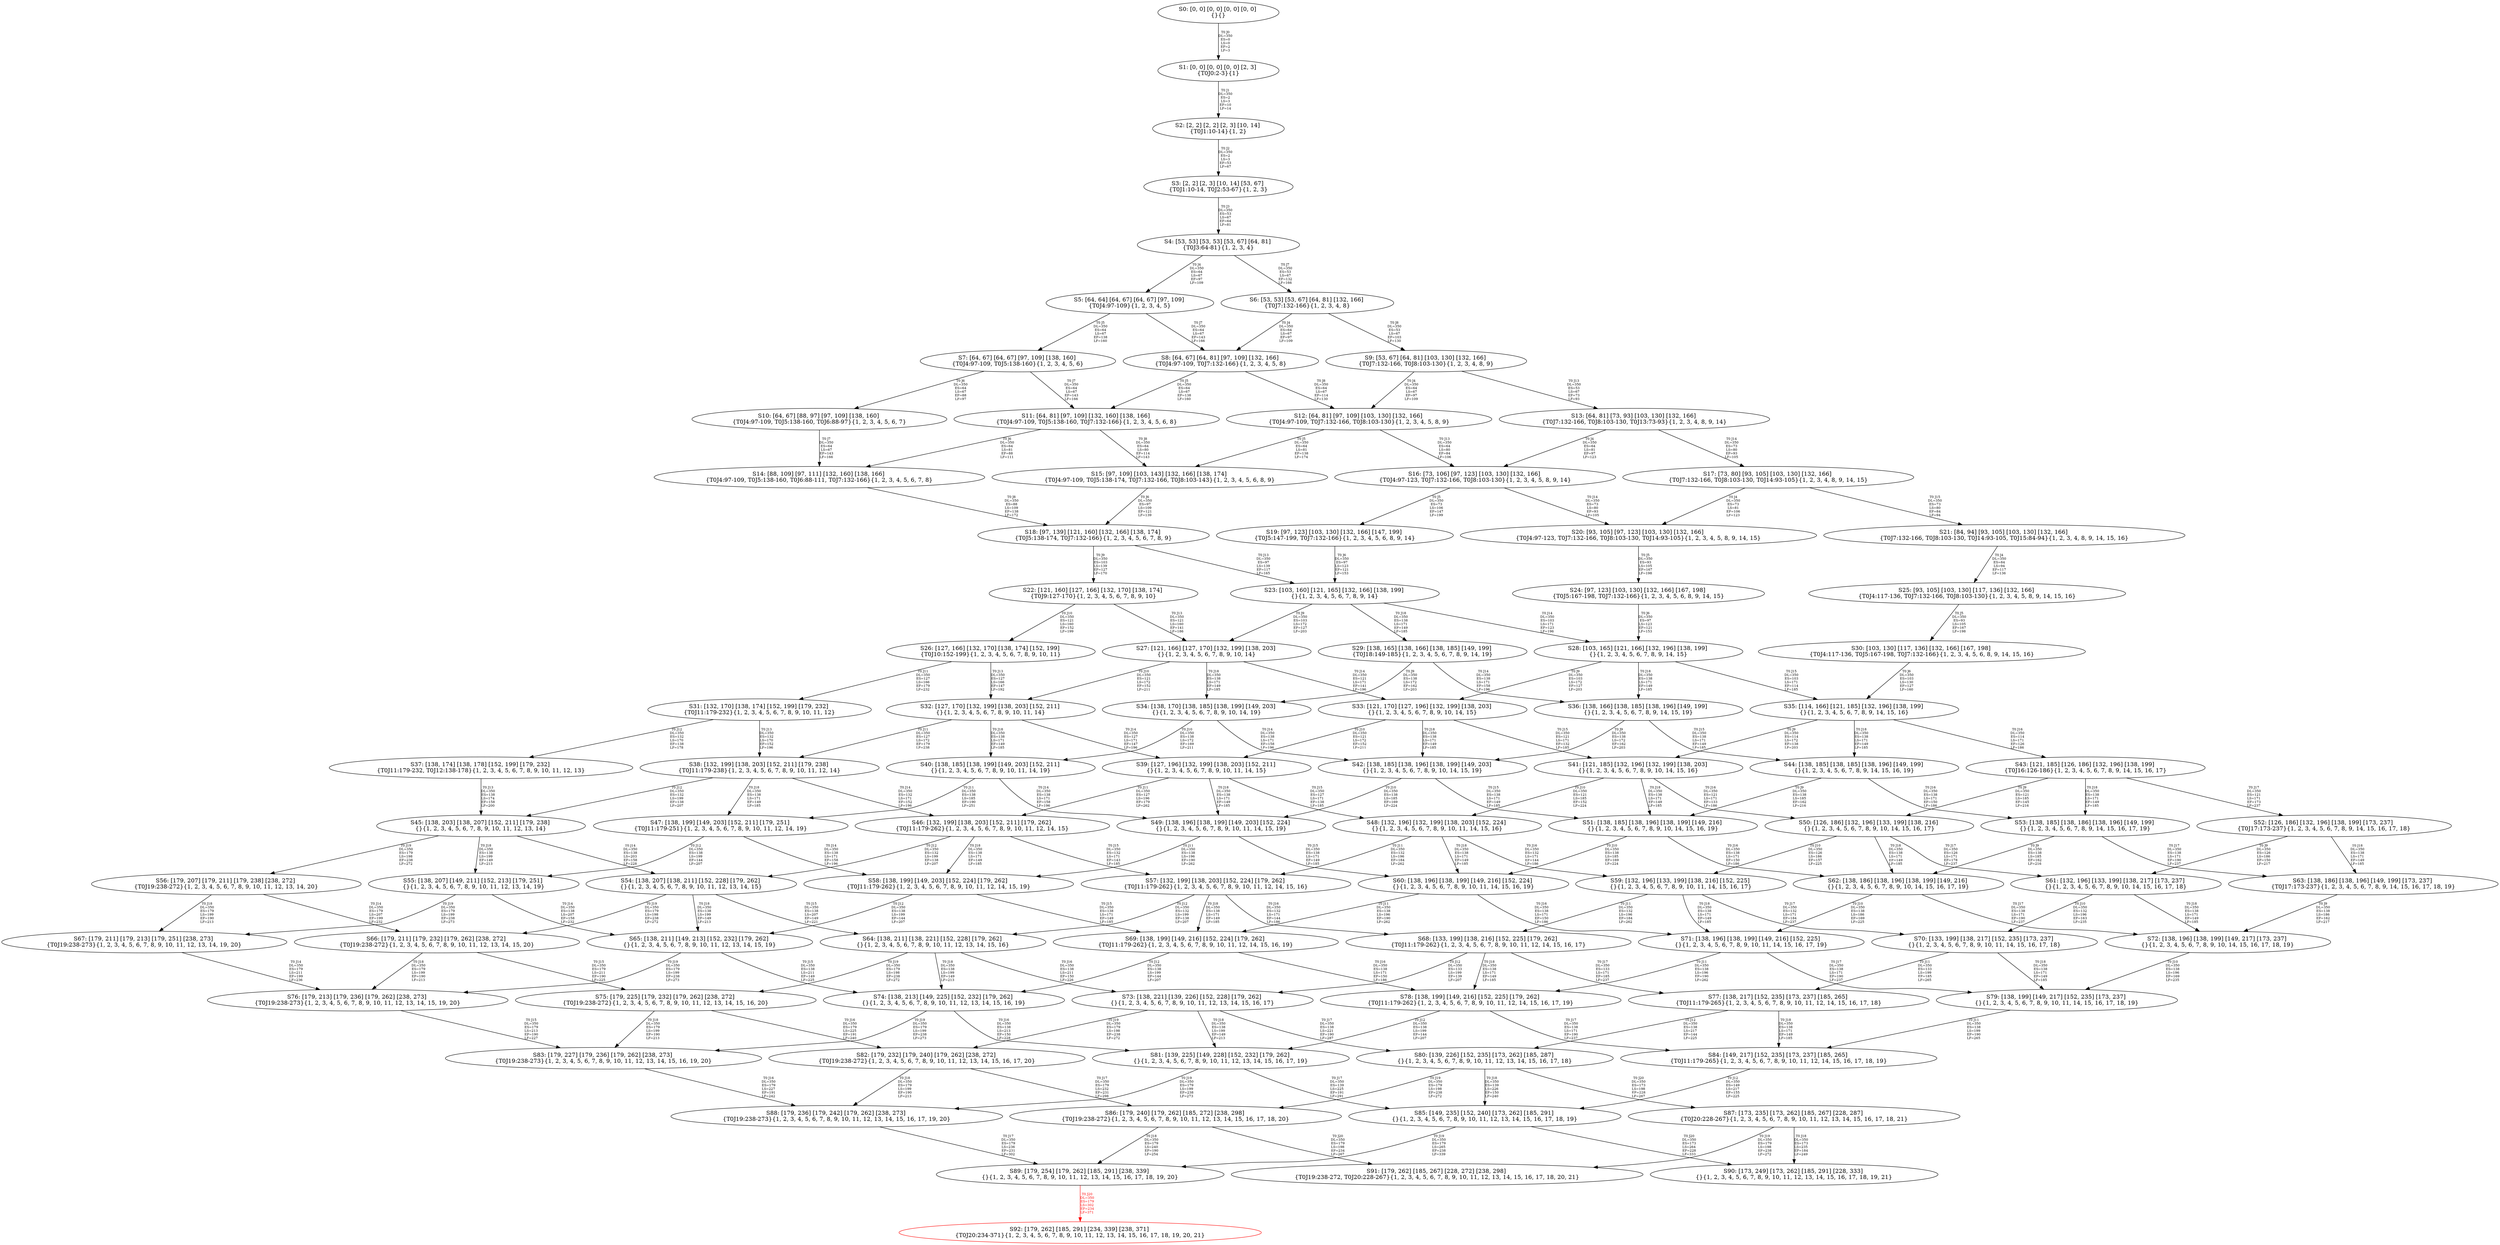 digraph {
	S0[label="S0: [0, 0] [0, 0] [0, 0] [0, 0] \n{}{}"];
	S1[label="S1: [0, 0] [0, 0] [0, 0] [2, 3] \n{T0J0:2-3}{1}"];
	S2[label="S2: [2, 2] [2, 2] [2, 3] [10, 14] \n{T0J1:10-14}{1, 2}"];
	S3[label="S3: [2, 2] [2, 3] [10, 14] [53, 67] \n{T0J1:10-14, T0J2:53-67}{1, 2, 3}"];
	S4[label="S4: [53, 53] [53, 53] [53, 67] [64, 81] \n{T0J3:64-81}{1, 2, 3, 4}"];
	S5[label="S5: [64, 64] [64, 67] [64, 67] [97, 109] \n{T0J4:97-109}{1, 2, 3, 4, 5}"];
	S6[label="S6: [53, 53] [53, 67] [64, 81] [132, 166] \n{T0J7:132-166}{1, 2, 3, 4, 8}"];
	S7[label="S7: [64, 67] [64, 67] [97, 109] [138, 160] \n{T0J4:97-109, T0J5:138-160}{1, 2, 3, 4, 5, 6}"];
	S8[label="S8: [64, 67] [64, 81] [97, 109] [132, 166] \n{T0J4:97-109, T0J7:132-166}{1, 2, 3, 4, 5, 8}"];
	S9[label="S9: [53, 67] [64, 81] [103, 130] [132, 166] \n{T0J7:132-166, T0J8:103-130}{1, 2, 3, 4, 8, 9}"];
	S10[label="S10: [64, 67] [88, 97] [97, 109] [138, 160] \n{T0J4:97-109, T0J5:138-160, T0J6:88-97}{1, 2, 3, 4, 5, 6, 7}"];
	S11[label="S11: [64, 81] [97, 109] [132, 160] [138, 166] \n{T0J4:97-109, T0J5:138-160, T0J7:132-166}{1, 2, 3, 4, 5, 6, 8}"];
	S12[label="S12: [64, 81] [97, 109] [103, 130] [132, 166] \n{T0J4:97-109, T0J7:132-166, T0J8:103-130}{1, 2, 3, 4, 5, 8, 9}"];
	S13[label="S13: [64, 81] [73, 93] [103, 130] [132, 166] \n{T0J7:132-166, T0J8:103-130, T0J13:73-93}{1, 2, 3, 4, 8, 9, 14}"];
	S14[label="S14: [88, 109] [97, 111] [132, 160] [138, 166] \n{T0J4:97-109, T0J5:138-160, T0J6:88-111, T0J7:132-166}{1, 2, 3, 4, 5, 6, 7, 8}"];
	S15[label="S15: [97, 109] [103, 143] [132, 166] [138, 174] \n{T0J4:97-109, T0J5:138-174, T0J7:132-166, T0J8:103-143}{1, 2, 3, 4, 5, 6, 8, 9}"];
	S16[label="S16: [73, 106] [97, 123] [103, 130] [132, 166] \n{T0J4:97-123, T0J7:132-166, T0J8:103-130}{1, 2, 3, 4, 5, 8, 9, 14}"];
	S17[label="S17: [73, 80] [93, 105] [103, 130] [132, 166] \n{T0J7:132-166, T0J8:103-130, T0J14:93-105}{1, 2, 3, 4, 8, 9, 14, 15}"];
	S18[label="S18: [97, 139] [121, 160] [132, 166] [138, 174] \n{T0J5:138-174, T0J7:132-166}{1, 2, 3, 4, 5, 6, 7, 8, 9}"];
	S19[label="S19: [97, 123] [103, 130] [132, 166] [147, 199] \n{T0J5:147-199, T0J7:132-166}{1, 2, 3, 4, 5, 6, 8, 9, 14}"];
	S20[label="S20: [93, 105] [97, 123] [103, 130] [132, 166] \n{T0J4:97-123, T0J7:132-166, T0J8:103-130, T0J14:93-105}{1, 2, 3, 4, 5, 8, 9, 14, 15}"];
	S21[label="S21: [84, 94] [93, 105] [103, 130] [132, 166] \n{T0J7:132-166, T0J8:103-130, T0J14:93-105, T0J15:84-94}{1, 2, 3, 4, 8, 9, 14, 15, 16}"];
	S22[label="S22: [121, 160] [127, 166] [132, 170] [138, 174] \n{T0J9:127-170}{1, 2, 3, 4, 5, 6, 7, 8, 9, 10}"];
	S23[label="S23: [103, 160] [121, 165] [132, 166] [138, 199] \n{}{1, 2, 3, 4, 5, 6, 7, 8, 9, 14}"];
	S24[label="S24: [97, 123] [103, 130] [132, 166] [167, 198] \n{T0J5:167-198, T0J7:132-166}{1, 2, 3, 4, 5, 6, 8, 9, 14, 15}"];
	S25[label="S25: [93, 105] [103, 130] [117, 136] [132, 166] \n{T0J4:117-136, T0J7:132-166, T0J8:103-130}{1, 2, 3, 4, 5, 8, 9, 14, 15, 16}"];
	S26[label="S26: [127, 166] [132, 170] [138, 174] [152, 199] \n{T0J10:152-199}{1, 2, 3, 4, 5, 6, 7, 8, 9, 10, 11}"];
	S27[label="S27: [121, 166] [127, 170] [132, 199] [138, 203] \n{}{1, 2, 3, 4, 5, 6, 7, 8, 9, 10, 14}"];
	S28[label="S28: [103, 165] [121, 166] [132, 196] [138, 199] \n{}{1, 2, 3, 4, 5, 6, 7, 8, 9, 14, 15}"];
	S29[label="S29: [138, 165] [138, 166] [138, 185] [149, 199] \n{T0J18:149-185}{1, 2, 3, 4, 5, 6, 7, 8, 9, 14, 19}"];
	S30[label="S30: [103, 130] [117, 136] [132, 166] [167, 198] \n{T0J4:117-136, T0J5:167-198, T0J7:132-166}{1, 2, 3, 4, 5, 6, 8, 9, 14, 15, 16}"];
	S31[label="S31: [132, 170] [138, 174] [152, 199] [179, 232] \n{T0J11:179-232}{1, 2, 3, 4, 5, 6, 7, 8, 9, 10, 11, 12}"];
	S32[label="S32: [127, 170] [132, 199] [138, 203] [152, 211] \n{}{1, 2, 3, 4, 5, 6, 7, 8, 9, 10, 11, 14}"];
	S33[label="S33: [121, 170] [127, 196] [132, 199] [138, 203] \n{}{1, 2, 3, 4, 5, 6, 7, 8, 9, 10, 14, 15}"];
	S34[label="S34: [138, 170] [138, 185] [138, 199] [149, 203] \n{}{1, 2, 3, 4, 5, 6, 7, 8, 9, 10, 14, 19}"];
	S35[label="S35: [114, 166] [121, 185] [132, 196] [138, 199] \n{}{1, 2, 3, 4, 5, 6, 7, 8, 9, 14, 15, 16}"];
	S36[label="S36: [138, 166] [138, 185] [138, 196] [149, 199] \n{}{1, 2, 3, 4, 5, 6, 7, 8, 9, 14, 15, 19}"];
	S37[label="S37: [138, 174] [138, 178] [152, 199] [179, 232] \n{T0J11:179-232, T0J12:138-178}{1, 2, 3, 4, 5, 6, 7, 8, 9, 10, 11, 12, 13}"];
	S38[label="S38: [132, 199] [138, 203] [152, 211] [179, 238] \n{T0J11:179-238}{1, 2, 3, 4, 5, 6, 7, 8, 9, 10, 11, 12, 14}"];
	S39[label="S39: [127, 196] [132, 199] [138, 203] [152, 211] \n{}{1, 2, 3, 4, 5, 6, 7, 8, 9, 10, 11, 14, 15}"];
	S40[label="S40: [138, 185] [138, 199] [149, 203] [152, 211] \n{}{1, 2, 3, 4, 5, 6, 7, 8, 9, 10, 11, 14, 19}"];
	S41[label="S41: [121, 185] [132, 196] [132, 199] [138, 203] \n{}{1, 2, 3, 4, 5, 6, 7, 8, 9, 10, 14, 15, 16}"];
	S42[label="S42: [138, 185] [138, 196] [138, 199] [149, 203] \n{}{1, 2, 3, 4, 5, 6, 7, 8, 9, 10, 14, 15, 19}"];
	S43[label="S43: [121, 185] [126, 186] [132, 196] [138, 199] \n{T0J16:126-186}{1, 2, 3, 4, 5, 6, 7, 8, 9, 14, 15, 16, 17}"];
	S44[label="S44: [138, 185] [138, 185] [138, 196] [149, 199] \n{}{1, 2, 3, 4, 5, 6, 7, 8, 9, 14, 15, 16, 19}"];
	S45[label="S45: [138, 203] [138, 207] [152, 211] [179, 238] \n{}{1, 2, 3, 4, 5, 6, 7, 8, 9, 10, 11, 12, 13, 14}"];
	S46[label="S46: [132, 199] [138, 203] [152, 211] [179, 262] \n{T0J11:179-262}{1, 2, 3, 4, 5, 6, 7, 8, 9, 10, 11, 12, 14, 15}"];
	S47[label="S47: [138, 199] [149, 203] [152, 211] [179, 251] \n{T0J11:179-251}{1, 2, 3, 4, 5, 6, 7, 8, 9, 10, 11, 12, 14, 19}"];
	S48[label="S48: [132, 196] [132, 199] [138, 203] [152, 224] \n{}{1, 2, 3, 4, 5, 6, 7, 8, 9, 10, 11, 14, 15, 16}"];
	S49[label="S49: [138, 196] [138, 199] [149, 203] [152, 224] \n{}{1, 2, 3, 4, 5, 6, 7, 8, 9, 10, 11, 14, 15, 19}"];
	S50[label="S50: [126, 186] [132, 196] [133, 199] [138, 216] \n{}{1, 2, 3, 4, 5, 6, 7, 8, 9, 10, 14, 15, 16, 17}"];
	S51[label="S51: [138, 185] [138, 196] [138, 199] [149, 216] \n{}{1, 2, 3, 4, 5, 6, 7, 8, 9, 10, 14, 15, 16, 19}"];
	S52[label="S52: [126, 186] [132, 196] [138, 199] [173, 237] \n{T0J17:173-237}{1, 2, 3, 4, 5, 6, 7, 8, 9, 14, 15, 16, 17, 18}"];
	S53[label="S53: [138, 185] [138, 186] [138, 196] [149, 199] \n{}{1, 2, 3, 4, 5, 6, 7, 8, 9, 14, 15, 16, 17, 19}"];
	S54[label="S54: [138, 207] [138, 211] [152, 228] [179, 262] \n{}{1, 2, 3, 4, 5, 6, 7, 8, 9, 10, 11, 12, 13, 14, 15}"];
	S55[label="S55: [138, 207] [149, 211] [152, 213] [179, 251] \n{}{1, 2, 3, 4, 5, 6, 7, 8, 9, 10, 11, 12, 13, 14, 19}"];
	S56[label="S56: [179, 207] [179, 211] [179, 238] [238, 272] \n{T0J19:238-272}{1, 2, 3, 4, 5, 6, 7, 8, 9, 10, 11, 12, 13, 14, 20}"];
	S57[label="S57: [132, 199] [138, 203] [152, 224] [179, 262] \n{T0J11:179-262}{1, 2, 3, 4, 5, 6, 7, 8, 9, 10, 11, 12, 14, 15, 16}"];
	S58[label="S58: [138, 199] [149, 203] [152, 224] [179, 262] \n{T0J11:179-262}{1, 2, 3, 4, 5, 6, 7, 8, 9, 10, 11, 12, 14, 15, 19}"];
	S59[label="S59: [132, 196] [133, 199] [138, 216] [152, 225] \n{}{1, 2, 3, 4, 5, 6, 7, 8, 9, 10, 11, 14, 15, 16, 17}"];
	S60[label="S60: [138, 196] [138, 199] [149, 216] [152, 224] \n{}{1, 2, 3, 4, 5, 6, 7, 8, 9, 10, 11, 14, 15, 16, 19}"];
	S61[label="S61: [132, 196] [133, 199] [138, 217] [173, 237] \n{}{1, 2, 3, 4, 5, 6, 7, 8, 9, 10, 14, 15, 16, 17, 18}"];
	S62[label="S62: [138, 186] [138, 196] [138, 199] [149, 216] \n{}{1, 2, 3, 4, 5, 6, 7, 8, 9, 10, 14, 15, 16, 17, 19}"];
	S63[label="S63: [138, 186] [138, 196] [149, 199] [173, 237] \n{T0J17:173-237}{1, 2, 3, 4, 5, 6, 7, 8, 9, 14, 15, 16, 17, 18, 19}"];
	S64[label="S64: [138, 211] [138, 221] [152, 228] [179, 262] \n{}{1, 2, 3, 4, 5, 6, 7, 8, 9, 10, 11, 12, 13, 14, 15, 16}"];
	S65[label="S65: [138, 211] [149, 213] [152, 232] [179, 262] \n{}{1, 2, 3, 4, 5, 6, 7, 8, 9, 10, 11, 12, 13, 14, 15, 19}"];
	S66[label="S66: [179, 211] [179, 232] [179, 262] [238, 272] \n{T0J19:238-272}{1, 2, 3, 4, 5, 6, 7, 8, 9, 10, 11, 12, 13, 14, 15, 20}"];
	S67[label="S67: [179, 211] [179, 213] [179, 251] [238, 273] \n{T0J19:238-273}{1, 2, 3, 4, 5, 6, 7, 8, 9, 10, 11, 12, 13, 14, 19, 20}"];
	S68[label="S68: [133, 199] [138, 216] [152, 225] [179, 262] \n{T0J11:179-262}{1, 2, 3, 4, 5, 6, 7, 8, 9, 10, 11, 12, 14, 15, 16, 17}"];
	S69[label="S69: [138, 199] [149, 216] [152, 224] [179, 262] \n{T0J11:179-262}{1, 2, 3, 4, 5, 6, 7, 8, 9, 10, 11, 12, 14, 15, 16, 19}"];
	S70[label="S70: [133, 199] [138, 217] [152, 235] [173, 237] \n{}{1, 2, 3, 4, 5, 6, 7, 8, 9, 10, 11, 14, 15, 16, 17, 18}"];
	S71[label="S71: [138, 196] [138, 199] [149, 216] [152, 225] \n{}{1, 2, 3, 4, 5, 6, 7, 8, 9, 10, 11, 14, 15, 16, 17, 19}"];
	S72[label="S72: [138, 196] [138, 199] [149, 217] [173, 237] \n{}{1, 2, 3, 4, 5, 6, 7, 8, 9, 10, 14, 15, 16, 17, 18, 19}"];
	S73[label="S73: [138, 221] [139, 226] [152, 228] [179, 262] \n{}{1, 2, 3, 4, 5, 6, 7, 8, 9, 10, 11, 12, 13, 14, 15, 16, 17}"];
	S74[label="S74: [138, 213] [149, 225] [152, 232] [179, 262] \n{}{1, 2, 3, 4, 5, 6, 7, 8, 9, 10, 11, 12, 13, 14, 15, 16, 19}"];
	S75[label="S75: [179, 225] [179, 232] [179, 262] [238, 272] \n{T0J19:238-272}{1, 2, 3, 4, 5, 6, 7, 8, 9, 10, 11, 12, 13, 14, 15, 16, 20}"];
	S76[label="S76: [179, 213] [179, 236] [179, 262] [238, 273] \n{T0J19:238-273}{1, 2, 3, 4, 5, 6, 7, 8, 9, 10, 11, 12, 13, 14, 15, 19, 20}"];
	S77[label="S77: [138, 217] [152, 235] [173, 237] [185, 265] \n{T0J11:179-265}{1, 2, 3, 4, 5, 6, 7, 8, 9, 10, 11, 12, 14, 15, 16, 17, 18}"];
	S78[label="S78: [138, 199] [149, 216] [152, 225] [179, 262] \n{T0J11:179-262}{1, 2, 3, 4, 5, 6, 7, 8, 9, 10, 11, 12, 14, 15, 16, 17, 19}"];
	S79[label="S79: [138, 199] [149, 217] [152, 235] [173, 237] \n{}{1, 2, 3, 4, 5, 6, 7, 8, 9, 10, 11, 14, 15, 16, 17, 18, 19}"];
	S80[label="S80: [139, 226] [152, 235] [173, 262] [185, 287] \n{}{1, 2, 3, 4, 5, 6, 7, 8, 9, 10, 11, 12, 13, 14, 15, 16, 17, 18}"];
	S81[label="S81: [139, 225] [149, 228] [152, 232] [179, 262] \n{}{1, 2, 3, 4, 5, 6, 7, 8, 9, 10, 11, 12, 13, 14, 15, 16, 17, 19}"];
	S82[label="S82: [179, 232] [179, 240] [179, 262] [238, 272] \n{T0J19:238-272}{1, 2, 3, 4, 5, 6, 7, 8, 9, 10, 11, 12, 13, 14, 15, 16, 17, 20}"];
	S83[label="S83: [179, 227] [179, 236] [179, 262] [238, 273] \n{T0J19:238-273}{1, 2, 3, 4, 5, 6, 7, 8, 9, 10, 11, 12, 13, 14, 15, 16, 19, 20}"];
	S84[label="S84: [149, 217] [152, 235] [173, 237] [185, 265] \n{T0J11:179-265}{1, 2, 3, 4, 5, 6, 7, 8, 9, 10, 11, 12, 14, 15, 16, 17, 18, 19}"];
	S85[label="S85: [149, 235] [152, 240] [173, 262] [185, 291] \n{}{1, 2, 3, 4, 5, 6, 7, 8, 9, 10, 11, 12, 13, 14, 15, 16, 17, 18, 19}"];
	S86[label="S86: [179, 240] [179, 262] [185, 272] [238, 298] \n{T0J19:238-272}{1, 2, 3, 4, 5, 6, 7, 8, 9, 10, 11, 12, 13, 14, 15, 16, 17, 18, 20}"];
	S87[label="S87: [173, 235] [173, 262] [185, 267] [228, 287] \n{T0J20:228-267}{1, 2, 3, 4, 5, 6, 7, 8, 9, 10, 11, 12, 13, 14, 15, 16, 17, 18, 21}"];
	S88[label="S88: [179, 236] [179, 242] [179, 262] [238, 273] \n{T0J19:238-273}{1, 2, 3, 4, 5, 6, 7, 8, 9, 10, 11, 12, 13, 14, 15, 16, 17, 19, 20}"];
	S89[label="S89: [179, 254] [179, 262] [185, 291] [238, 339] \n{}{1, 2, 3, 4, 5, 6, 7, 8, 9, 10, 11, 12, 13, 14, 15, 16, 17, 18, 19, 20}"];
	S90[label="S90: [173, 249] [173, 262] [185, 291] [228, 333] \n{}{1, 2, 3, 4, 5, 6, 7, 8, 9, 10, 11, 12, 13, 14, 15, 16, 17, 18, 19, 21}"];
	S91[label="S91: [179, 262] [185, 267] [228, 272] [238, 298] \n{T0J19:238-272, T0J20:228-267}{1, 2, 3, 4, 5, 6, 7, 8, 9, 10, 11, 12, 13, 14, 15, 16, 17, 18, 20, 21}"];
	S92[label="S92: [179, 262] [185, 291] [234, 339] [238, 371] \n{T0J20:234-371}{1, 2, 3, 4, 5, 6, 7, 8, 9, 10, 11, 12, 13, 14, 15, 16, 17, 18, 19, 20, 21}"];
	S0 -> S1[label="T0 J0\nDL=350\nES=0\nLS=0\nEF=2\nLF=3",fontsize=8];
	S1 -> S2[label="T0 J1\nDL=350\nES=2\nLS=3\nEF=10\nLF=14",fontsize=8];
	S2 -> S3[label="T0 J2\nDL=350\nES=2\nLS=3\nEF=53\nLF=67",fontsize=8];
	S3 -> S4[label="T0 J3\nDL=350\nES=53\nLS=67\nEF=64\nLF=81",fontsize=8];
	S4 -> S5[label="T0 J4\nDL=350\nES=64\nLS=67\nEF=97\nLF=109",fontsize=8];
	S4 -> S6[label="T0 J7\nDL=350\nES=53\nLS=67\nEF=132\nLF=166",fontsize=8];
	S5 -> S7[label="T0 J5\nDL=350\nES=64\nLS=67\nEF=138\nLF=160",fontsize=8];
	S5 -> S8[label="T0 J7\nDL=350\nES=64\nLS=67\nEF=143\nLF=166",fontsize=8];
	S6 -> S8[label="T0 J4\nDL=350\nES=64\nLS=67\nEF=97\nLF=109",fontsize=8];
	S6 -> S9[label="T0 J8\nDL=350\nES=53\nLS=67\nEF=103\nLF=130",fontsize=8];
	S7 -> S10[label="T0 J6\nDL=350\nES=64\nLS=67\nEF=88\nLF=97",fontsize=8];
	S7 -> S11[label="T0 J7\nDL=350\nES=64\nLS=67\nEF=143\nLF=166",fontsize=8];
	S8 -> S11[label="T0 J5\nDL=350\nES=64\nLS=67\nEF=138\nLF=160",fontsize=8];
	S8 -> S12[label="T0 J8\nDL=350\nES=64\nLS=67\nEF=114\nLF=130",fontsize=8];
	S9 -> S12[label="T0 J4\nDL=350\nES=64\nLS=67\nEF=97\nLF=109",fontsize=8];
	S9 -> S13[label="T0 J13\nDL=350\nES=53\nLS=67\nEF=73\nLF=93",fontsize=8];
	S10 -> S14[label="T0 J7\nDL=350\nES=64\nLS=67\nEF=143\nLF=166",fontsize=8];
	S11 -> S14[label="T0 J6\nDL=350\nES=64\nLS=81\nEF=88\nLF=111",fontsize=8];
	S11 -> S15[label="T0 J8\nDL=350\nES=64\nLS=80\nEF=114\nLF=143",fontsize=8];
	S12 -> S15[label="T0 J5\nDL=350\nES=64\nLS=81\nEF=138\nLF=174",fontsize=8];
	S12 -> S16[label="T0 J13\nDL=350\nES=64\nLS=80\nEF=84\nLF=106",fontsize=8];
	S13 -> S16[label="T0 J4\nDL=350\nES=64\nLS=81\nEF=97\nLF=123",fontsize=8];
	S13 -> S17[label="T0 J14\nDL=350\nES=73\nLS=80\nEF=93\nLF=105",fontsize=8];
	S14 -> S18[label="T0 J8\nDL=350\nES=88\nLS=109\nEF=138\nLF=172",fontsize=8];
	S15 -> S18[label="T0 J6\nDL=350\nES=97\nLS=109\nEF=121\nLF=139",fontsize=8];
	S16 -> S19[label="T0 J5\nDL=350\nES=73\nLS=106\nEF=147\nLF=199",fontsize=8];
	S16 -> S20[label="T0 J14\nDL=350\nES=73\nLS=80\nEF=93\nLF=105",fontsize=8];
	S17 -> S20[label="T0 J4\nDL=350\nES=73\nLS=81\nEF=106\nLF=123",fontsize=8];
	S17 -> S21[label="T0 J15\nDL=350\nES=73\nLS=80\nEF=84\nLF=94",fontsize=8];
	S18 -> S22[label="T0 J9\nDL=350\nES=103\nLS=139\nEF=127\nLF=170",fontsize=8];
	S18 -> S23[label="T0 J13\nDL=350\nES=97\nLS=139\nEF=117\nLF=165",fontsize=8];
	S19 -> S23[label="T0 J6\nDL=350\nES=97\nLS=123\nEF=121\nLF=153",fontsize=8];
	S20 -> S24[label="T0 J5\nDL=350\nES=93\nLS=105\nEF=167\nLF=198",fontsize=8];
	S21 -> S25[label="T0 J4\nDL=350\nES=84\nLS=94\nEF=117\nLF=136",fontsize=8];
	S22 -> S26[label="T0 J10\nDL=350\nES=121\nLS=160\nEF=152\nLF=199",fontsize=8];
	S22 -> S27[label="T0 J13\nDL=350\nES=121\nLS=160\nEF=141\nLF=186",fontsize=8];
	S23 -> S27[label="T0 J9\nDL=350\nES=103\nLS=172\nEF=127\nLF=203",fontsize=8];
	S23 -> S28[label="T0 J14\nDL=350\nES=103\nLS=171\nEF=123\nLF=196",fontsize=8];
	S23 -> S29[label="T0 J18\nDL=350\nES=138\nLS=171\nEF=149\nLF=185",fontsize=8];
	S24 -> S28[label="T0 J6\nDL=350\nES=97\nLS=123\nEF=121\nLF=153",fontsize=8];
	S25 -> S30[label="T0 J5\nDL=350\nES=93\nLS=105\nEF=167\nLF=198",fontsize=8];
	S26 -> S31[label="T0 J11\nDL=350\nES=127\nLS=166\nEF=179\nLF=232",fontsize=8];
	S26 -> S32[label="T0 J13\nDL=350\nES=127\nLS=166\nEF=147\nLF=192",fontsize=8];
	S27 -> S32[label="T0 J10\nDL=350\nES=121\nLS=172\nEF=152\nLF=211",fontsize=8];
	S27 -> S33[label="T0 J14\nDL=350\nES=121\nLS=171\nEF=141\nLF=196",fontsize=8];
	S27 -> S34[label="T0 J18\nDL=350\nES=138\nLS=171\nEF=149\nLF=185",fontsize=8];
	S28 -> S33[label="T0 J9\nDL=350\nES=103\nLS=172\nEF=127\nLF=203",fontsize=8];
	S28 -> S35[label="T0 J15\nDL=350\nES=103\nLS=171\nEF=114\nLF=185",fontsize=8];
	S28 -> S36[label="T0 J18\nDL=350\nES=138\nLS=171\nEF=149\nLF=185",fontsize=8];
	S29 -> S34[label="T0 J9\nDL=350\nES=138\nLS=172\nEF=162\nLF=203",fontsize=8];
	S29 -> S36[label="T0 J14\nDL=350\nES=138\nLS=171\nEF=158\nLF=196",fontsize=8];
	S30 -> S35[label="T0 J6\nDL=350\nES=103\nLS=130\nEF=127\nLF=160",fontsize=8];
	S31 -> S37[label="T0 J12\nDL=350\nES=132\nLS=170\nEF=138\nLF=178",fontsize=8];
	S31 -> S38[label="T0 J13\nDL=350\nES=132\nLS=170\nEF=152\nLF=196",fontsize=8];
	S32 -> S38[label="T0 J11\nDL=350\nES=127\nLS=172\nEF=179\nLF=238",fontsize=8];
	S32 -> S39[label="T0 J14\nDL=350\nES=127\nLS=171\nEF=147\nLF=196",fontsize=8];
	S32 -> S40[label="T0 J18\nDL=350\nES=138\nLS=171\nEF=149\nLF=185",fontsize=8];
	S33 -> S39[label="T0 J10\nDL=350\nES=121\nLS=172\nEF=152\nLF=211",fontsize=8];
	S33 -> S41[label="T0 J15\nDL=350\nES=121\nLS=171\nEF=132\nLF=185",fontsize=8];
	S33 -> S42[label="T0 J18\nDL=350\nES=138\nLS=171\nEF=149\nLF=185",fontsize=8];
	S34 -> S40[label="T0 J10\nDL=350\nES=138\nLS=172\nEF=169\nLF=211",fontsize=8];
	S34 -> S42[label="T0 J14\nDL=350\nES=138\nLS=171\nEF=158\nLF=196",fontsize=8];
	S35 -> S41[label="T0 J9\nDL=350\nES=114\nLS=172\nEF=138\nLF=203",fontsize=8];
	S35 -> S43[label="T0 J16\nDL=350\nES=114\nLS=171\nEF=126\nLF=186",fontsize=8];
	S35 -> S44[label="T0 J18\nDL=350\nES=138\nLS=171\nEF=149\nLF=185",fontsize=8];
	S36 -> S42[label="T0 J9\nDL=350\nES=138\nLS=172\nEF=162\nLF=203",fontsize=8];
	S36 -> S44[label="T0 J15\nDL=350\nES=138\nLS=171\nEF=149\nLF=185",fontsize=8];
	S37 -> S45[label="T0 J13\nDL=350\nES=138\nLS=174\nEF=158\nLF=200",fontsize=8];
	S38 -> S45[label="T0 J12\nDL=350\nES=132\nLS=199\nEF=138\nLF=207",fontsize=8];
	S38 -> S46[label="T0 J14\nDL=350\nES=132\nLS=171\nEF=152\nLF=196",fontsize=8];
	S38 -> S47[label="T0 J18\nDL=350\nES=138\nLS=171\nEF=149\nLF=185",fontsize=8];
	S39 -> S46[label="T0 J11\nDL=350\nES=127\nLS=196\nEF=179\nLF=262",fontsize=8];
	S39 -> S48[label="T0 J15\nDL=350\nES=127\nLS=171\nEF=138\nLF=185",fontsize=8];
	S39 -> S49[label="T0 J18\nDL=350\nES=138\nLS=171\nEF=149\nLF=185",fontsize=8];
	S40 -> S47[label="T0 J11\nDL=350\nES=138\nLS=185\nEF=190\nLF=251",fontsize=8];
	S40 -> S49[label="T0 J14\nDL=350\nES=138\nLS=171\nEF=158\nLF=196",fontsize=8];
	S41 -> S48[label="T0 J10\nDL=350\nES=121\nLS=185\nEF=152\nLF=224",fontsize=8];
	S41 -> S50[label="T0 J16\nDL=350\nES=121\nLS=171\nEF=133\nLF=186",fontsize=8];
	S41 -> S51[label="T0 J18\nDL=350\nES=138\nLS=171\nEF=149\nLF=185",fontsize=8];
	S42 -> S49[label="T0 J10\nDL=350\nES=138\nLS=185\nEF=169\nLF=224",fontsize=8];
	S42 -> S51[label="T0 J15\nDL=350\nES=138\nLS=171\nEF=149\nLF=185",fontsize=8];
	S43 -> S50[label="T0 J9\nDL=350\nES=121\nLS=185\nEF=145\nLF=216",fontsize=8];
	S43 -> S52[label="T0 J17\nDL=350\nES=121\nLS=171\nEF=173\nLF=237",fontsize=8];
	S43 -> S53[label="T0 J18\nDL=350\nES=138\nLS=171\nEF=149\nLF=185",fontsize=8];
	S44 -> S51[label="T0 J9\nDL=350\nES=138\nLS=185\nEF=162\nLF=216",fontsize=8];
	S44 -> S53[label="T0 J16\nDL=350\nES=138\nLS=171\nEF=150\nLF=186",fontsize=8];
	S45 -> S54[label="T0 J14\nDL=350\nES=138\nLS=203\nEF=158\nLF=228",fontsize=8];
	S45 -> S55[label="T0 J18\nDL=350\nES=138\nLS=199\nEF=149\nLF=213",fontsize=8];
	S45 -> S56[label="T0 J19\nDL=350\nES=179\nLS=198\nEF=238\nLF=272",fontsize=8];
	S46 -> S54[label="T0 J12\nDL=350\nES=132\nLS=199\nEF=138\nLF=207",fontsize=8];
	S46 -> S57[label="T0 J15\nDL=350\nES=132\nLS=171\nEF=143\nLF=185",fontsize=8];
	S46 -> S58[label="T0 J18\nDL=350\nES=138\nLS=171\nEF=149\nLF=185",fontsize=8];
	S47 -> S55[label="T0 J12\nDL=350\nES=138\nLS=199\nEF=144\nLF=207",fontsize=8];
	S47 -> S58[label="T0 J14\nDL=350\nES=138\nLS=171\nEF=158\nLF=196",fontsize=8];
	S48 -> S57[label="T0 J11\nDL=350\nES=132\nLS=196\nEF=184\nLF=262",fontsize=8];
	S48 -> S59[label="T0 J16\nDL=350\nES=132\nLS=171\nEF=144\nLF=186",fontsize=8];
	S48 -> S60[label="T0 J18\nDL=350\nES=138\nLS=171\nEF=149\nLF=185",fontsize=8];
	S49 -> S58[label="T0 J11\nDL=350\nES=138\nLS=196\nEF=190\nLF=262",fontsize=8];
	S49 -> S60[label="T0 J15\nDL=350\nES=138\nLS=171\nEF=149\nLF=185",fontsize=8];
	S50 -> S59[label="T0 J10\nDL=350\nES=126\nLS=186\nEF=157\nLF=225",fontsize=8];
	S50 -> S61[label="T0 J17\nDL=350\nES=126\nLS=171\nEF=178\nLF=237",fontsize=8];
	S50 -> S62[label="T0 J18\nDL=350\nES=138\nLS=171\nEF=149\nLF=185",fontsize=8];
	S51 -> S60[label="T0 J10\nDL=350\nES=138\nLS=185\nEF=169\nLF=224",fontsize=8];
	S51 -> S62[label="T0 J16\nDL=350\nES=138\nLS=171\nEF=150\nLF=186",fontsize=8];
	S52 -> S61[label="T0 J9\nDL=350\nES=126\nLS=186\nEF=150\nLF=217",fontsize=8];
	S52 -> S63[label="T0 J18\nDL=350\nES=138\nLS=171\nEF=149\nLF=185",fontsize=8];
	S53 -> S62[label="T0 J9\nDL=350\nES=138\nLS=185\nEF=162\nLF=216",fontsize=8];
	S53 -> S63[label="T0 J17\nDL=350\nES=138\nLS=171\nEF=190\nLF=237",fontsize=8];
	S54 -> S64[label="T0 J15\nDL=350\nES=138\nLS=207\nEF=149\nLF=221",fontsize=8];
	S54 -> S65[label="T0 J18\nDL=350\nES=138\nLS=199\nEF=149\nLF=213",fontsize=8];
	S54 -> S66[label="T0 J19\nDL=350\nES=179\nLS=198\nEF=238\nLF=272",fontsize=8];
	S55 -> S65[label="T0 J14\nDL=350\nES=138\nLS=207\nEF=158\nLF=232",fontsize=8];
	S55 -> S67[label="T0 J19\nDL=350\nES=179\nLS=199\nEF=238\nLF=273",fontsize=8];
	S56 -> S66[label="T0 J14\nDL=350\nES=179\nLS=207\nEF=199\nLF=232",fontsize=8];
	S56 -> S67[label="T0 J18\nDL=350\nES=179\nLS=199\nEF=190\nLF=213",fontsize=8];
	S57 -> S64[label="T0 J12\nDL=350\nES=132\nLS=199\nEF=138\nLF=207",fontsize=8];
	S57 -> S68[label="T0 J16\nDL=350\nES=132\nLS=171\nEF=144\nLF=186",fontsize=8];
	S57 -> S69[label="T0 J18\nDL=350\nES=138\nLS=171\nEF=149\nLF=185",fontsize=8];
	S58 -> S65[label="T0 J12\nDL=350\nES=138\nLS=199\nEF=144\nLF=207",fontsize=8];
	S58 -> S69[label="T0 J15\nDL=350\nES=138\nLS=171\nEF=149\nLF=185",fontsize=8];
	S59 -> S68[label="T0 J11\nDL=350\nES=132\nLS=196\nEF=184\nLF=262",fontsize=8];
	S59 -> S70[label="T0 J17\nDL=350\nES=132\nLS=171\nEF=184\nLF=237",fontsize=8];
	S59 -> S71[label="T0 J18\nDL=350\nES=138\nLS=171\nEF=149\nLF=185",fontsize=8];
	S60 -> S69[label="T0 J11\nDL=350\nES=138\nLS=196\nEF=190\nLF=262",fontsize=8];
	S60 -> S71[label="T0 J16\nDL=350\nES=138\nLS=171\nEF=150\nLF=186",fontsize=8];
	S61 -> S70[label="T0 J10\nDL=350\nES=132\nLS=196\nEF=163\nLF=235",fontsize=8];
	S61 -> S72[label="T0 J18\nDL=350\nES=138\nLS=171\nEF=149\nLF=185",fontsize=8];
	S62 -> S71[label="T0 J10\nDL=350\nES=138\nLS=186\nEF=169\nLF=225",fontsize=8];
	S62 -> S72[label="T0 J17\nDL=350\nES=138\nLS=171\nEF=190\nLF=237",fontsize=8];
	S63 -> S72[label="T0 J9\nDL=350\nES=138\nLS=186\nEF=162\nLF=217",fontsize=8];
	S64 -> S73[label="T0 J16\nDL=350\nES=138\nLS=211\nEF=150\nLF=226",fontsize=8];
	S64 -> S74[label="T0 J18\nDL=350\nES=138\nLS=199\nEF=149\nLF=213",fontsize=8];
	S64 -> S75[label="T0 J19\nDL=350\nES=179\nLS=198\nEF=238\nLF=272",fontsize=8];
	S65 -> S74[label="T0 J15\nDL=350\nES=138\nLS=211\nEF=149\nLF=225",fontsize=8];
	S65 -> S76[label="T0 J19\nDL=350\nES=179\nLS=199\nEF=238\nLF=273",fontsize=8];
	S66 -> S75[label="T0 J15\nDL=350\nES=179\nLS=211\nEF=190\nLF=225",fontsize=8];
	S66 -> S76[label="T0 J18\nDL=350\nES=179\nLS=199\nEF=190\nLF=213",fontsize=8];
	S67 -> S76[label="T0 J14\nDL=350\nES=179\nLS=211\nEF=199\nLF=236",fontsize=8];
	S68 -> S73[label="T0 J12\nDL=350\nES=133\nLS=199\nEF=139\nLF=207",fontsize=8];
	S68 -> S77[label="T0 J17\nDL=350\nES=133\nLS=171\nEF=185\nLF=237",fontsize=8];
	S68 -> S78[label="T0 J18\nDL=350\nES=138\nLS=171\nEF=149\nLF=185",fontsize=8];
	S69 -> S74[label="T0 J12\nDL=350\nES=138\nLS=199\nEF=144\nLF=207",fontsize=8];
	S69 -> S78[label="T0 J16\nDL=350\nES=138\nLS=171\nEF=150\nLF=186",fontsize=8];
	S70 -> S77[label="T0 J11\nDL=350\nES=133\nLS=199\nEF=185\nLF=265",fontsize=8];
	S70 -> S79[label="T0 J18\nDL=350\nES=138\nLS=171\nEF=149\nLF=185",fontsize=8];
	S71 -> S78[label="T0 J11\nDL=350\nES=138\nLS=196\nEF=190\nLF=262",fontsize=8];
	S71 -> S79[label="T0 J17\nDL=350\nES=138\nLS=171\nEF=190\nLF=237",fontsize=8];
	S72 -> S79[label="T0 J10\nDL=350\nES=138\nLS=196\nEF=169\nLF=235",fontsize=8];
	S73 -> S80[label="T0 J17\nDL=350\nES=138\nLS=221\nEF=190\nLF=287",fontsize=8];
	S73 -> S81[label="T0 J18\nDL=350\nES=138\nLS=199\nEF=149\nLF=213",fontsize=8];
	S73 -> S82[label="T0 J19\nDL=350\nES=179\nLS=198\nEF=238\nLF=272",fontsize=8];
	S74 -> S81[label="T0 J16\nDL=350\nES=138\nLS=213\nEF=150\nLF=228",fontsize=8];
	S74 -> S83[label="T0 J19\nDL=350\nES=179\nLS=199\nEF=238\nLF=273",fontsize=8];
	S75 -> S82[label="T0 J16\nDL=350\nES=179\nLS=225\nEF=191\nLF=240",fontsize=8];
	S75 -> S83[label="T0 J18\nDL=350\nES=179\nLS=199\nEF=190\nLF=213",fontsize=8];
	S76 -> S83[label="T0 J15\nDL=350\nES=179\nLS=213\nEF=190\nLF=227",fontsize=8];
	S77 -> S80[label="T0 J12\nDL=350\nES=138\nLS=217\nEF=144\nLF=225",fontsize=8];
	S77 -> S84[label="T0 J18\nDL=350\nES=138\nLS=171\nEF=149\nLF=185",fontsize=8];
	S78 -> S81[label="T0 J12\nDL=350\nES=138\nLS=199\nEF=144\nLF=207",fontsize=8];
	S78 -> S84[label="T0 J17\nDL=350\nES=138\nLS=171\nEF=190\nLF=237",fontsize=8];
	S79 -> S84[label="T0 J11\nDL=350\nES=138\nLS=199\nEF=190\nLF=265",fontsize=8];
	S80 -> S85[label="T0 J18\nDL=350\nES=139\nLS=226\nEF=150\nLF=240",fontsize=8];
	S80 -> S86[label="T0 J19\nDL=350\nES=179\nLS=198\nEF=238\nLF=272",fontsize=8];
	S80 -> S87[label="T0 J20\nDL=350\nES=173\nLS=198\nEF=228\nLF=267",fontsize=8];
	S81 -> S85[label="T0 J17\nDL=350\nES=139\nLS=225\nEF=191\nLF=291",fontsize=8];
	S81 -> S88[label="T0 J19\nDL=350\nES=179\nLS=199\nEF=238\nLF=273",fontsize=8];
	S82 -> S86[label="T0 J17\nDL=350\nES=179\nLS=232\nEF=231\nLF=298",fontsize=8];
	S82 -> S88[label="T0 J18\nDL=350\nES=179\nLS=199\nEF=190\nLF=213",fontsize=8];
	S83 -> S88[label="T0 J16\nDL=350\nES=179\nLS=227\nEF=191\nLF=242",fontsize=8];
	S84 -> S85[label="T0 J12\nDL=350\nES=149\nLS=217\nEF=155\nLF=225",fontsize=8];
	S85 -> S89[label="T0 J19\nDL=350\nES=179\nLS=265\nEF=238\nLF=339",fontsize=8];
	S85 -> S90[label="T0 J20\nDL=350\nES=173\nLS=264\nEF=228\nLF=333",fontsize=8];
	S86 -> S89[label="T0 J18\nDL=350\nES=179\nLS=240\nEF=190\nLF=254",fontsize=8];
	S86 -> S91[label="T0 J20\nDL=350\nES=179\nLS=198\nEF=234\nLF=267",fontsize=8];
	S87 -> S90[label="T0 J18\nDL=350\nES=173\nLS=235\nEF=184\nLF=249",fontsize=8];
	S87 -> S91[label="T0 J19\nDL=350\nES=179\nLS=198\nEF=238\nLF=272",fontsize=8];
	S88 -> S89[label="T0 J17\nDL=350\nES=179\nLS=236\nEF=231\nLF=302",fontsize=8];
	S89 -> S92[label="T0 J20\nDL=350\nES=179\nLS=302\nEF=234\nLF=371",color=Red,fontcolor=Red,fontsize=8];
S92[color=Red];
}
